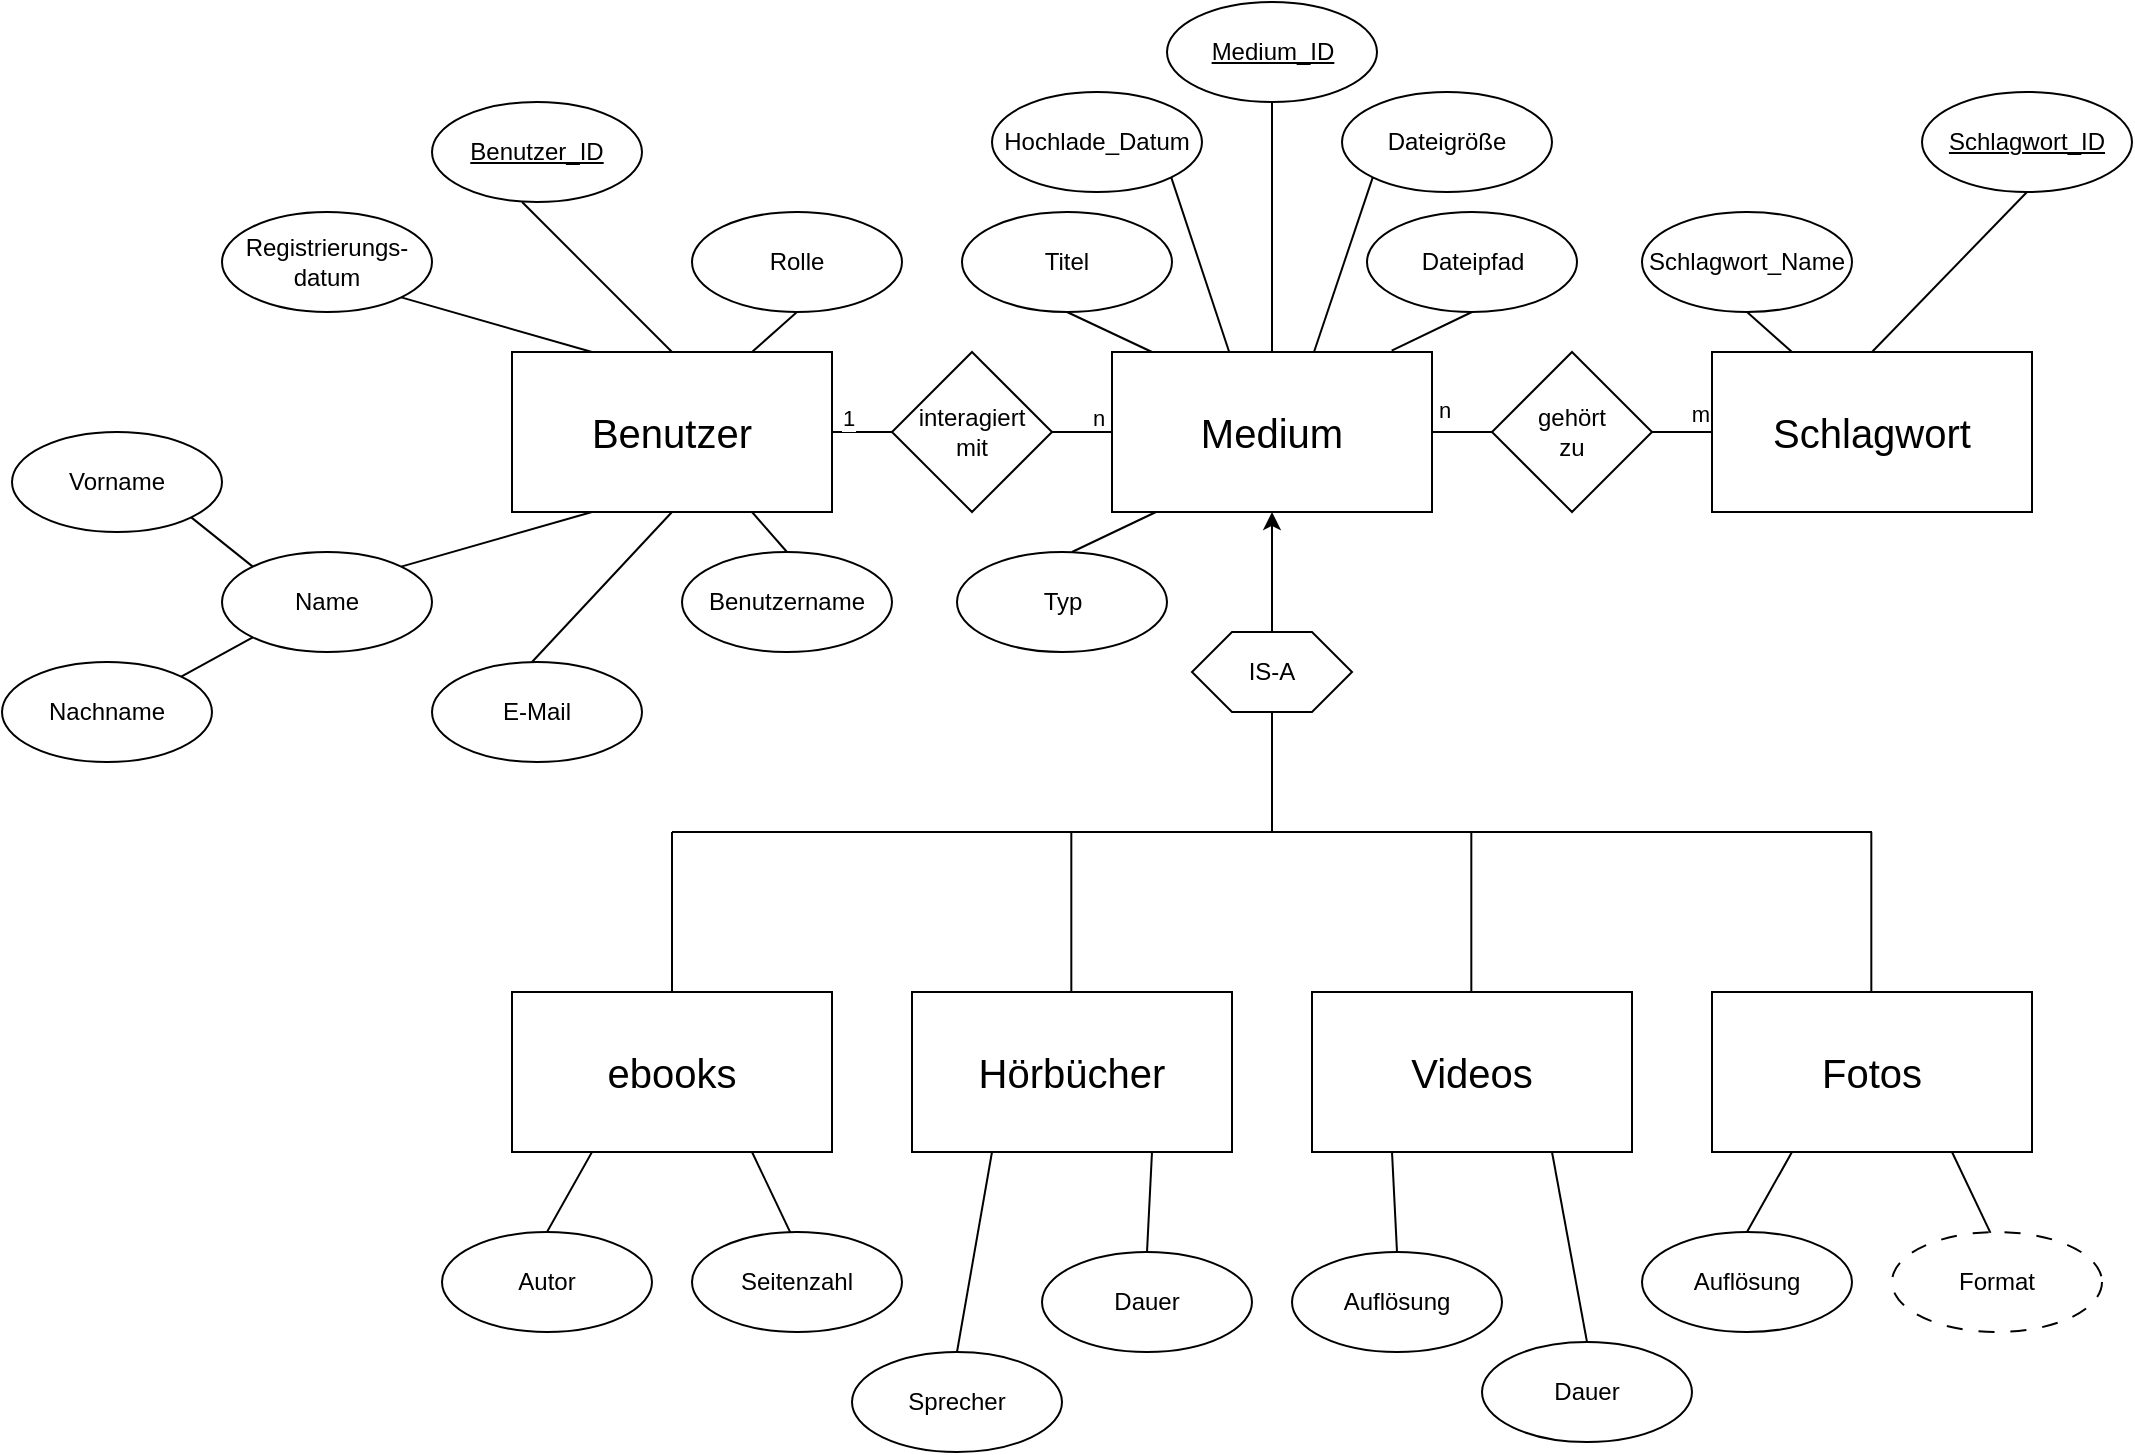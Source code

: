 <mxfile version="24.7.7">
  <diagram id="R2lEEEUBdFMjLlhIrx00" name="Page-1">
    <mxGraphModel dx="2276" dy="783" grid="1" gridSize="5" guides="1" tooltips="1" connect="1" arrows="1" fold="1" page="1" pageScale="1" pageWidth="850" pageHeight="1100" math="0" shadow="0" extFonts="Permanent Marker^https://fonts.googleapis.com/css?family=Permanent+Marker">
      <root>
        <mxCell id="0" />
        <mxCell id="1" parent="0" />
        <mxCell id="lK1wHHD9UDWwdaMTe6ev-1" value="&lt;font style=&quot;font-size: 20px;&quot;&gt;Benutzer&lt;/font&gt;" style="rounded=0;whiteSpace=wrap;html=1;" parent="1" vertex="1">
          <mxGeometry x="40" y="280" width="160" height="80" as="geometry" />
        </mxCell>
        <mxCell id="lK1wHHD9UDWwdaMTe6ev-2" value="&lt;span style=&quot;font-size: 20px;&quot;&gt;ebooks&lt;/span&gt;" style="rounded=0;whiteSpace=wrap;html=1;" parent="1" vertex="1">
          <mxGeometry x="40" y="600" width="160" height="80" as="geometry" />
        </mxCell>
        <mxCell id="lK1wHHD9UDWwdaMTe6ev-3" value="&lt;span style=&quot;font-size: 20px;&quot;&gt;Hörbücher&lt;/span&gt;" style="rounded=0;whiteSpace=wrap;html=1;" parent="1" vertex="1">
          <mxGeometry x="240" y="600" width="160" height="80" as="geometry" />
        </mxCell>
        <mxCell id="lK1wHHD9UDWwdaMTe6ev-4" value="&lt;span style=&quot;font-size: 20px;&quot;&gt;Fotos&lt;/span&gt;" style="rounded=0;whiteSpace=wrap;html=1;" parent="1" vertex="1">
          <mxGeometry x="640" y="600" width="160" height="80" as="geometry" />
        </mxCell>
        <mxCell id="lK1wHHD9UDWwdaMTe6ev-5" value="&lt;span style=&quot;font-size: 20px;&quot;&gt;Videos&lt;/span&gt;" style="rounded=0;whiteSpace=wrap;html=1;" parent="1" vertex="1">
          <mxGeometry x="440" y="600" width="160" height="80" as="geometry" />
        </mxCell>
        <mxCell id="lK1wHHD9UDWwdaMTe6ev-8" value="interagiert&lt;br&gt;mit" style="rhombus;whiteSpace=wrap;html=1;" parent="1" vertex="1">
          <mxGeometry x="230" y="280" width="80" height="80" as="geometry" />
        </mxCell>
        <mxCell id="lK1wHHD9UDWwdaMTe6ev-11" value="&lt;span style=&quot;font-size: 20px;&quot;&gt;Medium&lt;/span&gt;" style="rounded=0;whiteSpace=wrap;html=1;" parent="1" vertex="1">
          <mxGeometry x="340" y="280" width="160" height="80" as="geometry" />
        </mxCell>
        <mxCell id="lK1wHHD9UDWwdaMTe6ev-13" value="&lt;span style=&quot;font-size: 20px;&quot;&gt;Schlagwort&lt;/span&gt;" style="rounded=0;whiteSpace=wrap;html=1;" parent="1" vertex="1">
          <mxGeometry x="640" y="280" width="160" height="80" as="geometry" />
        </mxCell>
        <mxCell id="lK1wHHD9UDWwdaMTe6ev-14" value="gehört&lt;br&gt;zu" style="rhombus;whiteSpace=wrap;html=1;" parent="1" vertex="1">
          <mxGeometry x="530" y="280" width="80" height="80" as="geometry" />
        </mxCell>
        <mxCell id="lK1wHHD9UDWwdaMTe6ev-20" value="" style="endArrow=none;html=1;rounded=0;exitX=0.5;exitY=0;exitDx=0;exitDy=0;" parent="1" source="lK1wHHD9UDWwdaMTe6ev-2" edge="1">
          <mxGeometry width="50" height="50" relative="1" as="geometry">
            <mxPoint x="460" y="500" as="sourcePoint" />
            <mxPoint x="120" y="520" as="targetPoint" />
          </mxGeometry>
        </mxCell>
        <mxCell id="lK1wHHD9UDWwdaMTe6ev-22" value="" style="endArrow=none;html=1;rounded=0;exitX=0.5;exitY=0;exitDx=0;exitDy=0;" parent="1" edge="1">
          <mxGeometry width="50" height="50" relative="1" as="geometry">
            <mxPoint x="319.66" y="600" as="sourcePoint" />
            <mxPoint x="319.66" y="520" as="targetPoint" />
          </mxGeometry>
        </mxCell>
        <mxCell id="lK1wHHD9UDWwdaMTe6ev-24" value="" style="endArrow=none;html=1;rounded=0;exitX=0.5;exitY=0;exitDx=0;exitDy=0;" parent="1" edge="1">
          <mxGeometry width="50" height="50" relative="1" as="geometry">
            <mxPoint x="519.66" y="600" as="sourcePoint" />
            <mxPoint x="519.66" y="520" as="targetPoint" />
          </mxGeometry>
        </mxCell>
        <mxCell id="lK1wHHD9UDWwdaMTe6ev-26" value="" style="endArrow=none;html=1;rounded=0;exitX=0.5;exitY=0;exitDx=0;exitDy=0;" parent="1" edge="1">
          <mxGeometry width="50" height="50" relative="1" as="geometry">
            <mxPoint x="719.66" y="600" as="sourcePoint" />
            <mxPoint x="719.66" y="520" as="targetPoint" />
          </mxGeometry>
        </mxCell>
        <mxCell id="lK1wHHD9UDWwdaMTe6ev-33" value="" style="endArrow=none;html=1;rounded=0;exitX=1;exitY=0.5;exitDx=0;exitDy=0;entryX=0;entryY=0.5;entryDx=0;entryDy=0;" parent="1" source="lK1wHHD9UDWwdaMTe6ev-1" target="lK1wHHD9UDWwdaMTe6ev-8" edge="1">
          <mxGeometry width="50" height="50" relative="1" as="geometry">
            <mxPoint x="460" y="500" as="sourcePoint" />
            <mxPoint x="510" y="450" as="targetPoint" />
          </mxGeometry>
        </mxCell>
        <mxCell id="lK1wHHD9UDWwdaMTe6ev-34" value="n" style="edgeLabel;html=1;align=center;verticalAlign=middle;resizable=0;points=[];" parent="1" vertex="1" connectable="0">
          <mxGeometry x="245" y="605.002" as="geometry">
            <mxPoint x="88" y="-292" as="offset" />
          </mxGeometry>
        </mxCell>
        <mxCell id="lK1wHHD9UDWwdaMTe6ev-35" value="" style="endArrow=none;html=1;rounded=0;exitX=1;exitY=0.5;exitDx=0;exitDy=0;entryX=0;entryY=0.5;entryDx=0;entryDy=0;" parent="1" source="lK1wHHD9UDWwdaMTe6ev-8" target="lK1wHHD9UDWwdaMTe6ev-11" edge="1">
          <mxGeometry width="50" height="50" relative="1" as="geometry">
            <mxPoint x="460" y="500" as="sourcePoint" />
            <mxPoint x="510" y="450" as="targetPoint" />
          </mxGeometry>
        </mxCell>
        <mxCell id="lK1wHHD9UDWwdaMTe6ev-36" value="1" style="edgeLabel;html=1;align=center;verticalAlign=middle;resizable=0;points=[];" parent="1" vertex="1" connectable="0">
          <mxGeometry x="120" y="605.002" as="geometry">
            <mxPoint x="88" y="-292" as="offset" />
          </mxGeometry>
        </mxCell>
        <mxCell id="lK1wHHD9UDWwdaMTe6ev-37" value="" style="endArrow=none;html=1;rounded=0;exitX=1;exitY=0.5;exitDx=0;exitDy=0;entryX=0;entryY=0.5;entryDx=0;entryDy=0;" parent="1" source="lK1wHHD9UDWwdaMTe6ev-11" target="lK1wHHD9UDWwdaMTe6ev-14" edge="1">
          <mxGeometry width="50" height="50" relative="1" as="geometry">
            <mxPoint x="460" y="495" as="sourcePoint" />
            <mxPoint x="510" y="445" as="targetPoint" />
          </mxGeometry>
        </mxCell>
        <mxCell id="lK1wHHD9UDWwdaMTe6ev-38" value="n" style="edgeLabel;html=1;align=center;verticalAlign=middle;resizable=0;points=[];" parent="1" vertex="1" connectable="0">
          <mxGeometry x="325" y="435.002" as="geometry">
            <mxPoint x="181" y="-126" as="offset" />
          </mxGeometry>
        </mxCell>
        <mxCell id="lK1wHHD9UDWwdaMTe6ev-39" value="m" style="edgeLabel;html=1;align=center;verticalAlign=middle;resizable=0;points=[];" parent="1" vertex="1" connectable="0">
          <mxGeometry x="135" y="620.002" as="geometry">
            <mxPoint x="499" y="-309" as="offset" />
          </mxGeometry>
        </mxCell>
        <mxCell id="lK1wHHD9UDWwdaMTe6ev-42" value="" style="endArrow=none;html=1;rounded=0;exitX=1;exitY=0.5;exitDx=0;exitDy=0;entryX=0;entryY=0.5;entryDx=0;entryDy=0;" parent="1" source="lK1wHHD9UDWwdaMTe6ev-14" target="lK1wHHD9UDWwdaMTe6ev-13" edge="1">
          <mxGeometry width="50" height="50" relative="1" as="geometry">
            <mxPoint x="460" y="495" as="sourcePoint" />
            <mxPoint x="510" y="445" as="targetPoint" />
          </mxGeometry>
        </mxCell>
        <mxCell id="lK1wHHD9UDWwdaMTe6ev-43" value="IS-A" style="shape=hexagon;perimeter=hexagonPerimeter2;whiteSpace=wrap;html=1;fixedSize=1;" parent="1" vertex="1">
          <mxGeometry x="380" y="420" width="80" height="40" as="geometry" />
        </mxCell>
        <mxCell id="lK1wHHD9UDWwdaMTe6ev-51" value="" style="endArrow=none;html=1;rounded=0;" parent="1" edge="1">
          <mxGeometry width="50" height="50" relative="1" as="geometry">
            <mxPoint x="120" y="520" as="sourcePoint" />
            <mxPoint x="720" y="520" as="targetPoint" />
          </mxGeometry>
        </mxCell>
        <mxCell id="lK1wHHD9UDWwdaMTe6ev-52" value="" style="endArrow=none;html=1;rounded=0;entryX=0.5;entryY=1;entryDx=0;entryDy=0;" parent="1" target="lK1wHHD9UDWwdaMTe6ev-43" edge="1">
          <mxGeometry width="50" height="50" relative="1" as="geometry">
            <mxPoint x="420" y="520" as="sourcePoint" />
            <mxPoint x="510" y="445" as="targetPoint" />
          </mxGeometry>
        </mxCell>
        <mxCell id="lK1wHHD9UDWwdaMTe6ev-53" value="" style="endArrow=classic;html=1;rounded=0;entryX=0.5;entryY=1;entryDx=0;entryDy=0;exitX=0.5;exitY=0;exitDx=0;exitDy=0;endFill=1;" parent="1" source="lK1wHHD9UDWwdaMTe6ev-43" target="lK1wHHD9UDWwdaMTe6ev-11" edge="1">
          <mxGeometry width="50" height="50" relative="1" as="geometry">
            <mxPoint x="425" y="525" as="sourcePoint" />
            <mxPoint x="425" y="465" as="targetPoint" />
          </mxGeometry>
        </mxCell>
        <mxCell id="lK1wHHD9UDWwdaMTe6ev-54" value="Titel" style="ellipse;whiteSpace=wrap;html=1;" parent="1" vertex="1">
          <mxGeometry x="265" y="210" width="105" height="50" as="geometry" />
        </mxCell>
        <mxCell id="lK1wHHD9UDWwdaMTe6ev-56" value="Hochlade_Datum" style="ellipse;whiteSpace=wrap;html=1;" parent="1" vertex="1">
          <mxGeometry x="280" y="150" width="105" height="50" as="geometry" />
        </mxCell>
        <mxCell id="lK1wHHD9UDWwdaMTe6ev-57" value="Dateipfad" style="ellipse;whiteSpace=wrap;html=1;" parent="1" vertex="1">
          <mxGeometry x="467.5" y="210" width="105" height="50" as="geometry" />
        </mxCell>
        <mxCell id="lK1wHHD9UDWwdaMTe6ev-58" value="Dateigröße" style="ellipse;whiteSpace=wrap;html=1;" parent="1" vertex="1">
          <mxGeometry x="455" y="150" width="105" height="50" as="geometry" />
        </mxCell>
        <mxCell id="lK1wHHD9UDWwdaMTe6ev-61" value="" style="endArrow=none;html=1;rounded=0;entryX=0.5;entryY=1;entryDx=0;entryDy=0;exitX=0.874;exitY=-0.009;exitDx=0;exitDy=0;exitPerimeter=0;" parent="1" source="lK1wHHD9UDWwdaMTe6ev-11" target="lK1wHHD9UDWwdaMTe6ev-57" edge="1">
          <mxGeometry width="50" height="50" relative="1" as="geometry">
            <mxPoint x="455" y="310" as="sourcePoint" />
            <mxPoint x="505" y="260" as="targetPoint" />
          </mxGeometry>
        </mxCell>
        <mxCell id="lK1wHHD9UDWwdaMTe6ev-62" value="" style="endArrow=none;html=1;rounded=0;entryX=0.5;entryY=1;entryDx=0;entryDy=0;" parent="1" target="lK1wHHD9UDWwdaMTe6ev-54" edge="1">
          <mxGeometry width="50" height="50" relative="1" as="geometry">
            <mxPoint x="360" y="280" as="sourcePoint" />
            <mxPoint x="400" y="250" as="targetPoint" />
          </mxGeometry>
        </mxCell>
        <mxCell id="lK1wHHD9UDWwdaMTe6ev-63" value="" style="endArrow=none;html=1;rounded=0;entryX=0;entryY=1;entryDx=0;entryDy=0;" parent="1" target="lK1wHHD9UDWwdaMTe6ev-58" edge="1">
          <mxGeometry width="50" height="50" relative="1" as="geometry">
            <mxPoint x="441" y="280" as="sourcePoint" />
            <mxPoint x="445" y="205" as="targetPoint" />
          </mxGeometry>
        </mxCell>
        <mxCell id="lK1wHHD9UDWwdaMTe6ev-64" value="" style="endArrow=none;html=1;rounded=0;exitX=0.367;exitY=0.005;exitDx=0;exitDy=0;exitPerimeter=0;entryX=1;entryY=1;entryDx=0;entryDy=0;" parent="1" source="lK1wHHD9UDWwdaMTe6ev-11" target="lK1wHHD9UDWwdaMTe6ev-56" edge="1">
          <mxGeometry width="50" height="50" relative="1" as="geometry">
            <mxPoint x="455" y="310" as="sourcePoint" />
            <mxPoint x="505" y="260" as="targetPoint" />
          </mxGeometry>
        </mxCell>
        <mxCell id="lK1wHHD9UDWwdaMTe6ev-68" value="Autor" style="ellipse;whiteSpace=wrap;html=1;" parent="1" vertex="1">
          <mxGeometry x="5" y="720" width="105" height="50" as="geometry" />
        </mxCell>
        <mxCell id="lK1wHHD9UDWwdaMTe6ev-69" value="Seitenzahl" style="ellipse;whiteSpace=wrap;html=1;" parent="1" vertex="1">
          <mxGeometry x="130" y="720" width="105" height="50" as="geometry" />
        </mxCell>
        <mxCell id="lK1wHHD9UDWwdaMTe6ev-70" value="" style="endArrow=none;html=1;rounded=0;exitX=0.5;exitY=0;exitDx=0;exitDy=0;entryX=0.25;entryY=1;entryDx=0;entryDy=0;" parent="1" source="lK1wHHD9UDWwdaMTe6ev-68" target="lK1wHHD9UDWwdaMTe6ev-2" edge="1">
          <mxGeometry width="50" height="50" relative="1" as="geometry">
            <mxPoint x="260" y="790" as="sourcePoint" />
            <mxPoint x="310" y="740" as="targetPoint" />
          </mxGeometry>
        </mxCell>
        <mxCell id="lK1wHHD9UDWwdaMTe6ev-71" value="" style="endArrow=none;html=1;rounded=0;exitX=0.469;exitY=0.009;exitDx=0;exitDy=0;exitPerimeter=0;entryX=0.75;entryY=1;entryDx=0;entryDy=0;" parent="1" source="lK1wHHD9UDWwdaMTe6ev-69" target="lK1wHHD9UDWwdaMTe6ev-2" edge="1">
          <mxGeometry width="50" height="50" relative="1" as="geometry">
            <mxPoint x="260" y="790" as="sourcePoint" />
            <mxPoint x="310" y="740" as="targetPoint" />
          </mxGeometry>
        </mxCell>
        <mxCell id="lK1wHHD9UDWwdaMTe6ev-72" value="Dauer" style="ellipse;whiteSpace=wrap;html=1;" parent="1" vertex="1">
          <mxGeometry x="305" y="730" width="105" height="50" as="geometry" />
        </mxCell>
        <mxCell id="lK1wHHD9UDWwdaMTe6ev-73" value="Sprecher" style="ellipse;whiteSpace=wrap;html=1;" parent="1" vertex="1">
          <mxGeometry x="210" y="780" width="105" height="50" as="geometry" />
        </mxCell>
        <mxCell id="lK1wHHD9UDWwdaMTe6ev-74" value="" style="endArrow=none;html=1;rounded=0;exitX=0.5;exitY=0;exitDx=0;exitDy=0;entryX=0.25;entryY=1;entryDx=0;entryDy=0;" parent="1" source="lK1wHHD9UDWwdaMTe6ev-73" target="lK1wHHD9UDWwdaMTe6ev-3" edge="1">
          <mxGeometry width="50" height="50" relative="1" as="geometry">
            <mxPoint x="260" y="790" as="sourcePoint" />
            <mxPoint x="310" y="740" as="targetPoint" />
          </mxGeometry>
        </mxCell>
        <mxCell id="lK1wHHD9UDWwdaMTe6ev-77" value="" style="endArrow=none;html=1;rounded=0;entryX=0.5;entryY=0;entryDx=0;entryDy=0;exitX=0.75;exitY=1;exitDx=0;exitDy=0;" parent="1" source="lK1wHHD9UDWwdaMTe6ev-3" target="lK1wHHD9UDWwdaMTe6ev-72" edge="1">
          <mxGeometry width="50" height="50" relative="1" as="geometry">
            <mxPoint x="260" y="790" as="sourcePoint" />
            <mxPoint x="310" y="740" as="targetPoint" />
          </mxGeometry>
        </mxCell>
        <mxCell id="lK1wHHD9UDWwdaMTe6ev-78" value="Auflösung" style="ellipse;whiteSpace=wrap;html=1;" parent="1" vertex="1">
          <mxGeometry x="430" y="730" width="105" height="50" as="geometry" />
        </mxCell>
        <mxCell id="lK1wHHD9UDWwdaMTe6ev-79" value="" style="endArrow=none;html=1;rounded=0;entryX=0.25;entryY=1;entryDx=0;entryDy=0;entryPerimeter=0;exitX=0.5;exitY=0;exitDx=0;exitDy=0;" parent="1" source="lK1wHHD9UDWwdaMTe6ev-78" target="lK1wHHD9UDWwdaMTe6ev-5" edge="1">
          <mxGeometry width="50" height="50" relative="1" as="geometry">
            <mxPoint x="260" y="790" as="sourcePoint" />
            <mxPoint x="310" y="740" as="targetPoint" />
          </mxGeometry>
        </mxCell>
        <mxCell id="lK1wHHD9UDWwdaMTe6ev-80" value="Dauer" style="ellipse;whiteSpace=wrap;html=1;" parent="1" vertex="1">
          <mxGeometry x="525" y="775" width="105" height="50" as="geometry" />
        </mxCell>
        <mxCell id="lK1wHHD9UDWwdaMTe6ev-81" value="" style="endArrow=none;html=1;rounded=0;exitX=0.5;exitY=0;exitDx=0;exitDy=0;entryX=0.75;entryY=1;entryDx=0;entryDy=0;" parent="1" source="lK1wHHD9UDWwdaMTe6ev-80" target="lK1wHHD9UDWwdaMTe6ev-5" edge="1">
          <mxGeometry width="50" height="50" relative="1" as="geometry">
            <mxPoint x="260" y="790" as="sourcePoint" />
            <mxPoint x="310" y="740" as="targetPoint" />
          </mxGeometry>
        </mxCell>
        <mxCell id="lK1wHHD9UDWwdaMTe6ev-82" value="Auflösung" style="ellipse;whiteSpace=wrap;html=1;" parent="1" vertex="1">
          <mxGeometry x="605" y="720" width="105" height="50" as="geometry" />
        </mxCell>
        <mxCell id="lK1wHHD9UDWwdaMTe6ev-83" value="Format" style="ellipse;whiteSpace=wrap;html=1;dashed=1;dashPattern=8 8;" parent="1" vertex="1">
          <mxGeometry x="730" y="720" width="105" height="50" as="geometry" />
        </mxCell>
        <mxCell id="lK1wHHD9UDWwdaMTe6ev-84" value="" style="endArrow=none;html=1;rounded=0;exitX=0.5;exitY=0;exitDx=0;exitDy=0;entryX=0.25;entryY=1;entryDx=0;entryDy=0;" parent="1" source="lK1wHHD9UDWwdaMTe6ev-82" edge="1">
          <mxGeometry width="50" height="50" relative="1" as="geometry">
            <mxPoint x="860" y="790" as="sourcePoint" />
            <mxPoint x="680" y="680" as="targetPoint" />
          </mxGeometry>
        </mxCell>
        <mxCell id="lK1wHHD9UDWwdaMTe6ev-85" value="" style="endArrow=none;html=1;rounded=0;exitX=0.469;exitY=0.009;exitDx=0;exitDy=0;exitPerimeter=0;entryX=0.75;entryY=1;entryDx=0;entryDy=0;" parent="1" source="lK1wHHD9UDWwdaMTe6ev-83" edge="1">
          <mxGeometry width="50" height="50" relative="1" as="geometry">
            <mxPoint x="860" y="790" as="sourcePoint" />
            <mxPoint x="760" y="680" as="targetPoint" />
          </mxGeometry>
        </mxCell>
        <mxCell id="lK1wHHD9UDWwdaMTe6ev-86" value="&lt;u&gt;Medium_ID&lt;/u&gt;" style="ellipse;whiteSpace=wrap;html=1;" parent="1" vertex="1">
          <mxGeometry x="367.5" y="105" width="105" height="50" as="geometry" />
        </mxCell>
        <mxCell id="lK1wHHD9UDWwdaMTe6ev-87" value="" style="endArrow=none;html=1;rounded=0;entryX=0.5;entryY=1;entryDx=0;entryDy=0;" parent="1" target="lK1wHHD9UDWwdaMTe6ev-86" edge="1">
          <mxGeometry width="50" height="50" relative="1" as="geometry">
            <mxPoint x="420" y="280" as="sourcePoint" />
            <mxPoint x="615" y="215" as="targetPoint" />
          </mxGeometry>
        </mxCell>
        <mxCell id="lK1wHHD9UDWwdaMTe6ev-88" value="&lt;u&gt;Schlagwort_ID&lt;/u&gt;" style="ellipse;whiteSpace=wrap;html=1;" parent="1" vertex="1">
          <mxGeometry x="745" y="150" width="105" height="50" as="geometry" />
        </mxCell>
        <mxCell id="lK1wHHD9UDWwdaMTe6ev-89" value="Schlagwort_Name" style="ellipse;whiteSpace=wrap;html=1;" parent="1" vertex="1">
          <mxGeometry x="605" y="210" width="105" height="50" as="geometry" />
        </mxCell>
        <mxCell id="lK1wHHD9UDWwdaMTe6ev-90" value="" style="endArrow=none;html=1;rounded=0;exitX=0.5;exitY=1;exitDx=0;exitDy=0;entryX=0.25;entryY=0;entryDx=0;entryDy=0;" parent="1" source="lK1wHHD9UDWwdaMTe6ev-89" target="lK1wHHD9UDWwdaMTe6ev-13" edge="1">
          <mxGeometry width="50" height="50" relative="1" as="geometry">
            <mxPoint x="560" y="260" as="sourcePoint" />
            <mxPoint x="610" y="210" as="targetPoint" />
          </mxGeometry>
        </mxCell>
        <mxCell id="lK1wHHD9UDWwdaMTe6ev-92" value="" style="endArrow=none;html=1;rounded=0;exitX=0.5;exitY=1;exitDx=0;exitDy=0;entryX=0.5;entryY=0;entryDx=0;entryDy=0;" parent="1" source="lK1wHHD9UDWwdaMTe6ev-88" target="lK1wHHD9UDWwdaMTe6ev-13" edge="1">
          <mxGeometry width="50" height="50" relative="1" as="geometry">
            <mxPoint x="560" y="260" as="sourcePoint" />
            <mxPoint x="610" y="210" as="targetPoint" />
          </mxGeometry>
        </mxCell>
        <mxCell id="lK1wHHD9UDWwdaMTe6ev-93" value="&lt;u&gt;Benutzer_ID&lt;/u&gt;" style="ellipse;whiteSpace=wrap;html=1;" parent="1" vertex="1">
          <mxGeometry y="155" width="105" height="50" as="geometry" />
        </mxCell>
        <mxCell id="lK1wHHD9UDWwdaMTe6ev-94" value="Rolle" style="ellipse;whiteSpace=wrap;html=1;" parent="1" vertex="1">
          <mxGeometry x="130" y="210" width="105" height="50" as="geometry" />
        </mxCell>
        <mxCell id="lK1wHHD9UDWwdaMTe6ev-95" value="" style="endArrow=none;html=1;rounded=0;exitX=0.429;exitY=1;exitDx=0;exitDy=0;exitPerimeter=0;entryX=0.5;entryY=0;entryDx=0;entryDy=0;" parent="1" source="lK1wHHD9UDWwdaMTe6ev-93" target="lK1wHHD9UDWwdaMTe6ev-1" edge="1">
          <mxGeometry width="50" height="50" relative="1" as="geometry">
            <mxPoint x="560" y="395" as="sourcePoint" />
            <mxPoint x="610" y="345" as="targetPoint" />
          </mxGeometry>
        </mxCell>
        <mxCell id="lK1wHHD9UDWwdaMTe6ev-96" value="" style="endArrow=none;html=1;rounded=0;entryX=0.5;entryY=1;entryDx=0;entryDy=0;exitX=0.75;exitY=0;exitDx=0;exitDy=0;" parent="1" source="lK1wHHD9UDWwdaMTe6ev-1" target="lK1wHHD9UDWwdaMTe6ev-94" edge="1">
          <mxGeometry width="50" height="50" relative="1" as="geometry">
            <mxPoint x="395" y="310" as="sourcePoint" />
            <mxPoint x="445" y="260" as="targetPoint" />
          </mxGeometry>
        </mxCell>
        <mxCell id="lK1wHHD9UDWwdaMTe6ev-97" value="Benutzername" style="ellipse;whiteSpace=wrap;html=1;" parent="1" vertex="1">
          <mxGeometry x="125" y="380" width="105" height="50" as="geometry" />
        </mxCell>
        <mxCell id="lK1wHHD9UDWwdaMTe6ev-98" value="" style="endArrow=none;html=1;rounded=0;entryX=0.5;entryY=0;entryDx=0;entryDy=0;exitX=0.75;exitY=1;exitDx=0;exitDy=0;" parent="1" source="lK1wHHD9UDWwdaMTe6ev-1" target="lK1wHHD9UDWwdaMTe6ev-97" edge="1">
          <mxGeometry width="50" height="50" relative="1" as="geometry">
            <mxPoint x="230" y="310" as="sourcePoint" />
            <mxPoint x="280" y="260" as="targetPoint" />
          </mxGeometry>
        </mxCell>
        <mxCell id="lK1wHHD9UDWwdaMTe6ev-99" value="E-Mail" style="ellipse;whiteSpace=wrap;html=1;" parent="1" vertex="1">
          <mxGeometry y="435" width="105" height="50" as="geometry" />
        </mxCell>
        <mxCell id="lK1wHHD9UDWwdaMTe6ev-100" value="" style="endArrow=none;html=1;rounded=0;entryX=0.5;entryY=1;entryDx=0;entryDy=0;" parent="1" target="lK1wHHD9UDWwdaMTe6ev-1" edge="1">
          <mxGeometry width="50" height="50" relative="1" as="geometry">
            <mxPoint x="50" y="435" as="sourcePoint" />
            <mxPoint x="110" y="370" as="targetPoint" />
          </mxGeometry>
        </mxCell>
        <mxCell id="lK1wHHD9UDWwdaMTe6ev-101" value="Name" style="ellipse;whiteSpace=wrap;html=1;" parent="1" vertex="1">
          <mxGeometry x="-105" y="380" width="105" height="50" as="geometry" />
        </mxCell>
        <mxCell id="lK1wHHD9UDWwdaMTe6ev-102" value="Registrierungs-&lt;br&gt;datum" style="ellipse;whiteSpace=wrap;html=1;" parent="1" vertex="1">
          <mxGeometry x="-105" y="210" width="105" height="50" as="geometry" />
        </mxCell>
        <mxCell id="lK1wHHD9UDWwdaMTe6ev-103" value="" style="endArrow=none;html=1;rounded=0;entryX=1;entryY=1;entryDx=0;entryDy=0;exitX=0.25;exitY=0;exitDx=0;exitDy=0;" parent="1" source="lK1wHHD9UDWwdaMTe6ev-1" target="lK1wHHD9UDWwdaMTe6ev-102" edge="1">
          <mxGeometry width="50" height="50" relative="1" as="geometry">
            <mxPoint x="230" y="310" as="sourcePoint" />
            <mxPoint x="280" y="260" as="targetPoint" />
          </mxGeometry>
        </mxCell>
        <mxCell id="lK1wHHD9UDWwdaMTe6ev-104" value="" style="endArrow=none;html=1;rounded=0;exitX=0.25;exitY=1;exitDx=0;exitDy=0;entryX=1;entryY=0;entryDx=0;entryDy=0;" parent="1" source="lK1wHHD9UDWwdaMTe6ev-1" target="lK1wHHD9UDWwdaMTe6ev-101" edge="1">
          <mxGeometry width="50" height="50" relative="1" as="geometry">
            <mxPoint x="230" y="310" as="sourcePoint" />
            <mxPoint x="280" y="260" as="targetPoint" />
          </mxGeometry>
        </mxCell>
        <mxCell id="lK1wHHD9UDWwdaMTe6ev-105" value="Vorname" style="ellipse;whiteSpace=wrap;html=1;" parent="1" vertex="1">
          <mxGeometry x="-210" y="320" width="105" height="50" as="geometry" />
        </mxCell>
        <mxCell id="lK1wHHD9UDWwdaMTe6ev-106" value="Nachname" style="ellipse;whiteSpace=wrap;html=1;" parent="1" vertex="1">
          <mxGeometry x="-215" y="435" width="105" height="50" as="geometry" />
        </mxCell>
        <mxCell id="lK1wHHD9UDWwdaMTe6ev-107" value="" style="endArrow=none;html=1;rounded=0;exitX=0;exitY=0;exitDx=0;exitDy=0;entryX=1;entryY=1;entryDx=0;entryDy=0;" parent="1" source="lK1wHHD9UDWwdaMTe6ev-101" target="lK1wHHD9UDWwdaMTe6ev-105" edge="1">
          <mxGeometry width="50" height="50" relative="1" as="geometry">
            <mxPoint x="230" y="305" as="sourcePoint" />
            <mxPoint x="280" y="255" as="targetPoint" />
          </mxGeometry>
        </mxCell>
        <mxCell id="lK1wHHD9UDWwdaMTe6ev-108" value="" style="endArrow=none;html=1;rounded=0;exitX=0;exitY=1;exitDx=0;exitDy=0;entryX=1;entryY=0;entryDx=0;entryDy=0;" parent="1" source="lK1wHHD9UDWwdaMTe6ev-101" target="lK1wHHD9UDWwdaMTe6ev-106" edge="1">
          <mxGeometry width="50" height="50" relative="1" as="geometry">
            <mxPoint x="230" y="305" as="sourcePoint" />
            <mxPoint x="280" y="255" as="targetPoint" />
          </mxGeometry>
        </mxCell>
        <mxCell id="xO_WYxofzeXo7sKEaix7-1" value="Typ" style="ellipse;whiteSpace=wrap;html=1;" parent="1" vertex="1">
          <mxGeometry x="262.5" y="380" width="105" height="50" as="geometry" />
        </mxCell>
        <mxCell id="xO_WYxofzeXo7sKEaix7-2" value="" style="endArrow=none;html=1;rounded=0;entryX=0.5;entryY=1;entryDx=0;entryDy=0;" parent="1" edge="1">
          <mxGeometry width="50" height="50" relative="1" as="geometry">
            <mxPoint x="362" y="360" as="sourcePoint" />
            <mxPoint x="320" y="380" as="targetPoint" />
          </mxGeometry>
        </mxCell>
      </root>
    </mxGraphModel>
  </diagram>
</mxfile>
